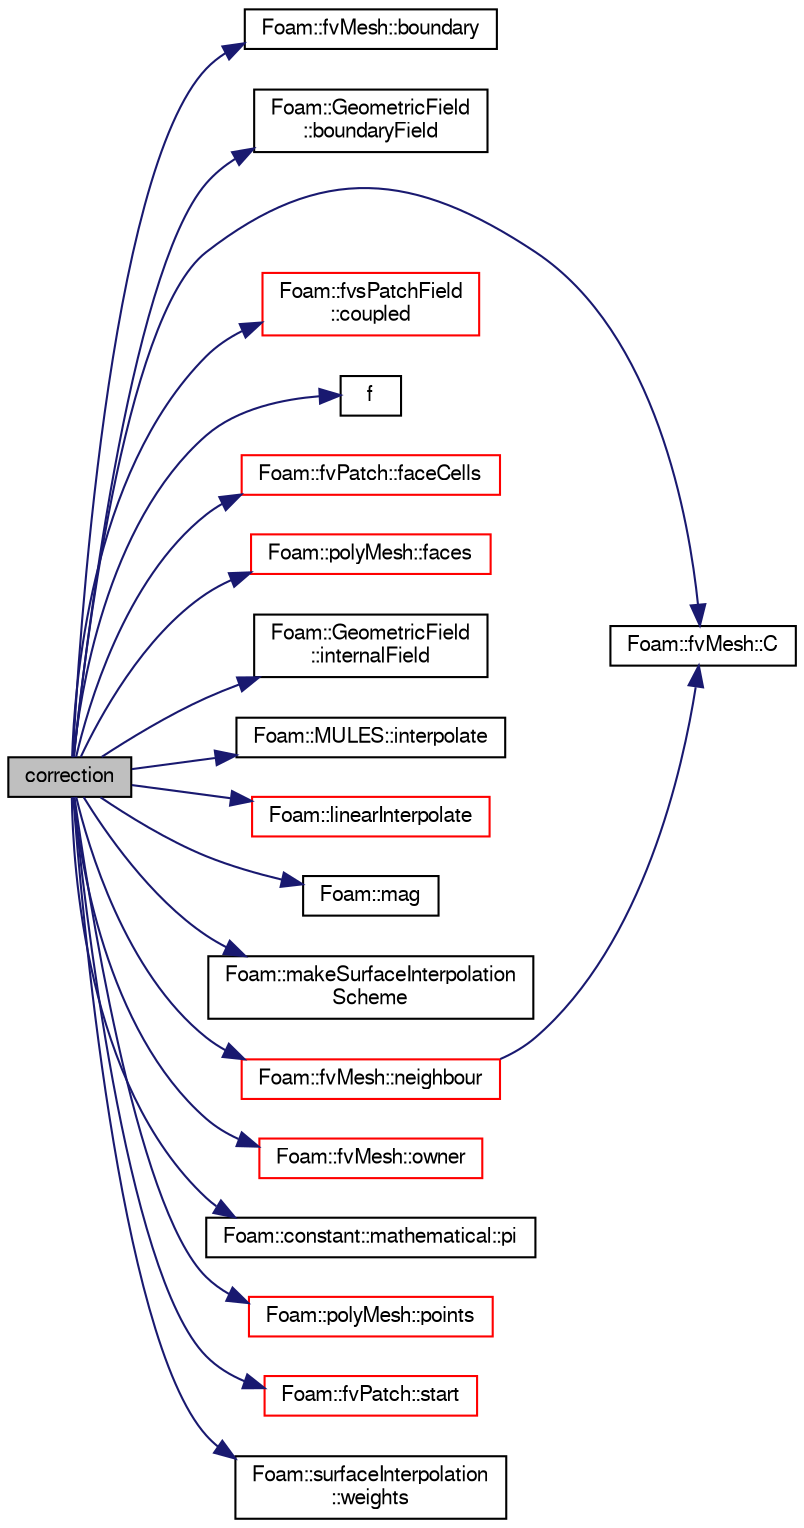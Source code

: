 digraph "correction"
{
  bgcolor="transparent";
  edge [fontname="FreeSans",fontsize="10",labelfontname="FreeSans",labelfontsize="10"];
  node [fontname="FreeSans",fontsize="10",shape=record];
  rankdir="LR";
  Node329 [label="correction",height=0.2,width=0.4,color="black", fillcolor="grey75", style="filled", fontcolor="black"];
  Node329 -> Node330 [color="midnightblue",fontsize="10",style="solid",fontname="FreeSans"];
  Node330 [label="Foam::fvMesh::boundary",height=0.2,width=0.4,color="black",URL="$a22766.html#a1fc8b179063cf5d6805da64ff1975126",tooltip="Return reference to boundary mesh. "];
  Node329 -> Node331 [color="midnightblue",fontsize="10",style="solid",fontname="FreeSans"];
  Node331 [label="Foam::GeometricField\l::boundaryField",height=0.2,width=0.4,color="black",URL="$a22434.html#a3c6c1a789b48ea0c5e8bff64f9c14f2d",tooltip="Return reference to GeometricBoundaryField. "];
  Node329 -> Node332 [color="midnightblue",fontsize="10",style="solid",fontname="FreeSans"];
  Node332 [label="Foam::fvMesh::C",height=0.2,width=0.4,color="black",URL="$a22766.html#a724799c6e3ba1bd41ad47529f330d066",tooltip="Return cell centres as volVectorField. "];
  Node329 -> Node333 [color="midnightblue",fontsize="10",style="solid",fontname="FreeSans"];
  Node333 [label="Foam::fvsPatchField\l::coupled",height=0.2,width=0.4,color="red",URL="$a22426.html#a39c01db0e66d00fe0621a0c7e5fc4ead",tooltip="Return true if this patch field is coupled. "];
  Node329 -> Node404 [color="midnightblue",fontsize="10",style="solid",fontname="FreeSans"];
  Node404 [label="f",height=0.2,width=0.4,color="black",URL="$a17900.html#a888be93833ac7a23170555c69c690288"];
  Node329 -> Node405 [color="midnightblue",fontsize="10",style="solid",fontname="FreeSans"];
  Node405 [label="Foam::fvPatch::faceCells",height=0.2,width=0.4,color="red",URL="$a22870.html#afbfac825732ef2770fff4261b4e930e9",tooltip="Return faceCells. "];
  Node329 -> Node409 [color="midnightblue",fontsize="10",style="solid",fontname="FreeSans"];
  Node409 [label="Foam::polyMesh::faces",height=0.2,width=0.4,color="red",URL="$a27410.html#a431c0a24765f0bb6d32f6a03ce0e9b57",tooltip="Return raw faces. "];
  Node329 -> Node410 [color="midnightblue",fontsize="10",style="solid",fontname="FreeSans"];
  Node410 [label="Foam::GeometricField\l::internalField",height=0.2,width=0.4,color="black",URL="$a22434.html#a9536140d36d69bbac40496f6b817aa0a",tooltip="Return internal field. "];
  Node329 -> Node411 [color="midnightblue",fontsize="10",style="solid",fontname="FreeSans"];
  Node411 [label="Foam::MULES::interpolate",height=0.2,width=0.4,color="black",URL="$a21136.html#a4d62f21551985d814104861e7c1d9b4f"];
  Node329 -> Node412 [color="midnightblue",fontsize="10",style="solid",fontname="FreeSans"];
  Node412 [label="Foam::linearInterpolate",height=0.2,width=0.4,color="red",URL="$a21124.html#a77094c8cc487d2a53de247336f41e78f"];
  Node329 -> Node415 [color="midnightblue",fontsize="10",style="solid",fontname="FreeSans"];
  Node415 [label="Foam::mag",height=0.2,width=0.4,color="black",URL="$a21124.html#a929da2a3fdcf3dacbbe0487d3a330dae"];
  Node329 -> Node416 [color="midnightblue",fontsize="10",style="solid",fontname="FreeSans"];
  Node416 [label="Foam::makeSurfaceInterpolation\lScheme",height=0.2,width=0.4,color="black",URL="$a21124.html#a714604801a085d34482e73d2d7f761c4"];
  Node329 -> Node417 [color="midnightblue",fontsize="10",style="solid",fontname="FreeSans"];
  Node417 [label="Foam::fvMesh::neighbour",height=0.2,width=0.4,color="red",URL="$a22766.html#aab1a7f2af09b33005a527e107c7b3fad",tooltip="Internal face neighbour. "];
  Node417 -> Node332 [color="midnightblue",fontsize="10",style="solid",fontname="FreeSans"];
  Node329 -> Node428 [color="midnightblue",fontsize="10",style="solid",fontname="FreeSans"];
  Node428 [label="Foam::fvMesh::owner",height=0.2,width=0.4,color="red",URL="$a22766.html#a16e7eb254c4fd2d1d7ac4d5d71f6c9f9",tooltip="Internal face owner. "];
  Node329 -> Node462 [color="midnightblue",fontsize="10",style="solid",fontname="FreeSans"];
  Node462 [label="Foam::constant::mathematical::pi",height=0.2,width=0.4,color="black",URL="$a21162.html#a731b8788a4c01586c35266c7ca4fed04"];
  Node329 -> Node641 [color="midnightblue",fontsize="10",style="solid",fontname="FreeSans"];
  Node641 [label="Foam::polyMesh::points",height=0.2,width=0.4,color="red",URL="$a27410.html#ac44123fc1265297c41a43c3b62fdb4c2",tooltip="Return raw points. "];
  Node329 -> Node642 [color="midnightblue",fontsize="10",style="solid",fontname="FreeSans"];
  Node642 [label="Foam::fvPatch::start",height=0.2,width=0.4,color="red",URL="$a22870.html#a6bfd3e3abb11e98bdb4b98671cec1234",tooltip="Return start label of this patch in the polyMesh face list. "];
  Node329 -> Node456 [color="midnightblue",fontsize="10",style="solid",fontname="FreeSans"];
  Node456 [label="Foam::surfaceInterpolation\l::weights",height=0.2,width=0.4,color="black",URL="$a23274.html#aa70c1bfa29f7a80ca05603f89f3a6bd5",tooltip="Return reference to linear difference weighting factors. "];
}
